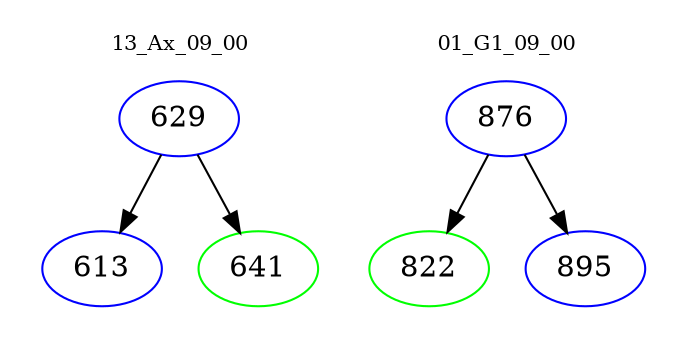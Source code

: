 digraph{
subgraph cluster_0 {
color = white
label = "13_Ax_09_00";
fontsize=10;
T0_629 [label="629", color="blue"]
T0_629 -> T0_613 [color="black"]
T0_613 [label="613", color="blue"]
T0_629 -> T0_641 [color="black"]
T0_641 [label="641", color="green"]
}
subgraph cluster_1 {
color = white
label = "01_G1_09_00";
fontsize=10;
T1_876 [label="876", color="blue"]
T1_876 -> T1_822 [color="black"]
T1_822 [label="822", color="green"]
T1_876 -> T1_895 [color="black"]
T1_895 [label="895", color="blue"]
}
}
